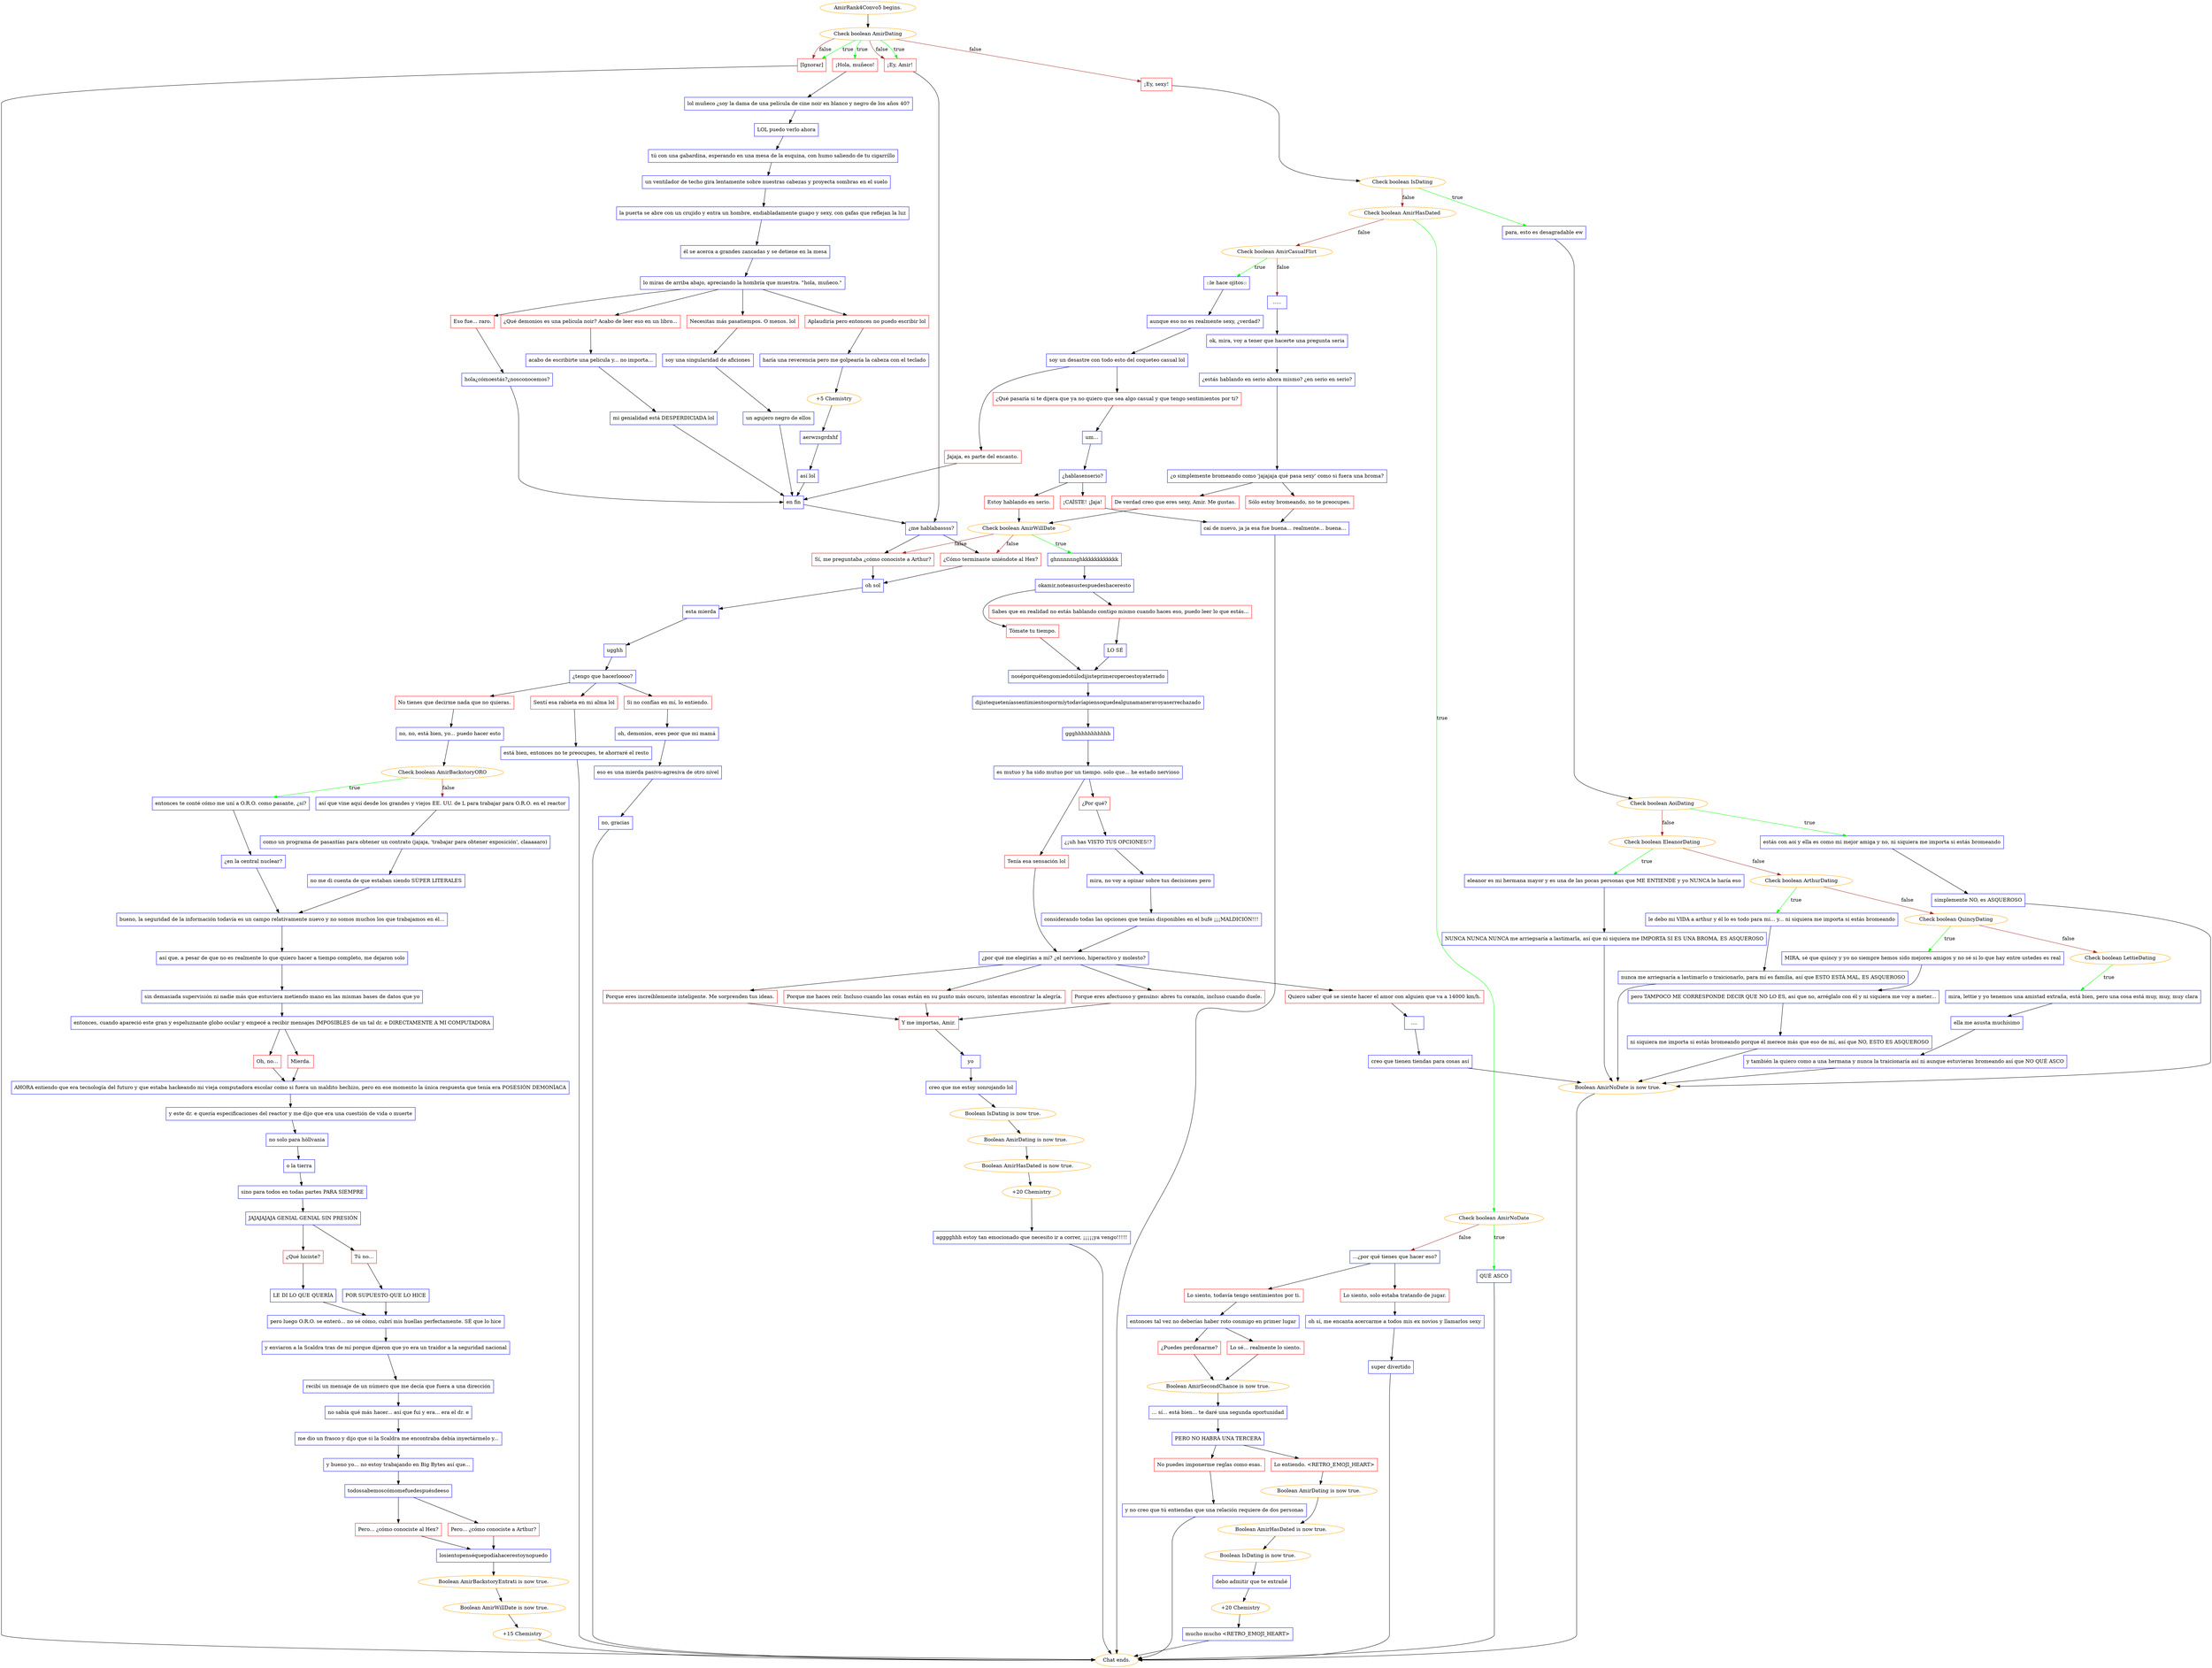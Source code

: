 digraph {
	"AmirRank4Convo5 begins." [color=orange];
		"AmirRank4Convo5 begins." -> j1041127430;
	j1041127430 [label="Check boolean AmirDating",color=orange];
		j1041127430 -> j1131040841 [label=true,color=green];
		j1041127430 -> j3234727096 [label=true,color=green];
		j1041127430 -> j984287941 [label=true,color=green];
		j1041127430 -> j2031318301 [label=false,color=brown];
		j1041127430 -> j3234727096 [label=false,color=brown];
		j1041127430 -> j984287941 [label=false,color=brown];
	j1131040841 [label="¡Hola, muñeco!",shape=box,color=red];
		j1131040841 -> j3628547378;
	j3234727096 [label="¡Ey, Amir!",shape=box,color=red];
		j3234727096 -> j1391805630;
	j984287941 [label="[Ignorar]",shape=box,color=red];
		j984287941 -> "Chat ends.";
	j2031318301 [label="¡Ey, sexy!",shape=box,color=red];
		j2031318301 -> j1285885712;
	j3628547378 [label="lol muñeco ¿soy la dama de una película de cine noir en blanco y negro de los años 40?",shape=box,color=blue];
		j3628547378 -> j2931422384;
	j1391805630 [label="¿me hablabassss?",shape=box,color=blue];
		j1391805630 -> j4208951630;
		j1391805630 -> j354440260;
	"Chat ends." [color=orange];
	j1285885712 [label="Check boolean IsDating",color=orange];
		j1285885712 -> j3687172637 [label=true,color=green];
		j1285885712 -> j1466932226 [label=false,color=brown];
	j2931422384 [label="LOL puedo verlo ahora",shape=box,color=blue];
		j2931422384 -> j2123879335;
	j4208951630 [label="¿Cómo terminaste uniéndote al Hex?",shape=box,color=red];
		j4208951630 -> j1633000825;
	j354440260 [label="Sí, me preguntaba ¿cómo conociste a Arthur?",shape=box,color=red];
		j354440260 -> j1633000825;
	j3687172637 [label="para, esto es desagradable ew",shape=box,color=blue];
		j3687172637 -> j2194901993;
	j1466932226 [label="Check boolean AmirHasDated",color=orange];
		j1466932226 -> j2389968274 [label=true,color=green];
		j1466932226 -> j4212409289 [label=false,color=brown];
	j2123879335 [label="tú con una gabardina, esperando en una mesa de la esquina, con humo saliendo de tu cigarrillo",shape=box,color=blue];
		j2123879335 -> j3048071851;
	j1633000825 [label="oh sol",shape=box,color=blue];
		j1633000825 -> j858534369;
	j2194901993 [label="Check boolean AoiDating",color=orange];
		j2194901993 -> j3426891724 [label=true,color=green];
		j2194901993 -> j270986833 [label=false,color=brown];
	j2389968274 [label="Check boolean AmirNoDate",color=orange];
		j2389968274 -> j2439321260 [label=true,color=green];
		j2389968274 -> j1743478797 [label=false,color=brown];
	j4212409289 [label="Check boolean AmirCasualFlirt",color=orange];
		j4212409289 -> j653054874 [label=true,color=green];
		j4212409289 -> j2117540706 [label=false,color=brown];
	j3048071851 [label="un ventilador de techo gira lentamente sobre nuestras cabezas y proyecta sombras en el suelo",shape=box,color=blue];
		j3048071851 -> j2707559494;
	j858534369 [label="esta mierda",shape=box,color=blue];
		j858534369 -> j1716121923;
	j3426891724 [label="estás con aoi y ella es como mi mejor amiga y no, ni siquiera me importa si estás bromeando",shape=box,color=blue];
		j3426891724 -> j2018524208;
	j270986833 [label="Check boolean EleanorDating",color=orange];
		j270986833 -> j2968778134 [label=true,color=green];
		j270986833 -> j248580380 [label=false,color=brown];
	j2439321260 [label="QUÉ ASCO",shape=box,color=blue];
		j2439321260 -> "Chat ends.";
	j1743478797 [label="...¿por qué tienes que hacer eso?",shape=box,color=blue];
		j1743478797 -> j259915069;
		j1743478797 -> j2137398634;
	j653054874 [label="::le hace ojitos::",shape=box,color=blue];
		j653054874 -> j1930973091;
	j2117540706 [label=".....",shape=box,color=blue];
		j2117540706 -> j1129626429;
	j2707559494 [label="la puerta se abre con un crujido y entra un hombre, endiabladamente guapo y sexy, con gafas que reflejan la luz",shape=box,color=blue];
		j2707559494 -> j1836239425;
	j1716121923 [label="ugghh",shape=box,color=blue];
		j1716121923 -> j4004111822;
	j2018524208 [label="simplemente NO, es ASQUEROSO",shape=box,color=blue];
		j2018524208 -> j2322051913;
	j2968778134 [label="eleanor es mi hermana mayor y es una de las pocas personas que ME ENTIENDE y yo NUNCA le haría eso",shape=box,color=blue];
		j2968778134 -> j3863721847;
	j248580380 [label="Check boolean ArthurDating",color=orange];
		j248580380 -> j2451840147 [label=true,color=green];
		j248580380 -> j2042435166 [label=false,color=brown];
	j259915069 [label="Lo siento, todavía tengo sentimientos por ti.",shape=box,color=red];
		j259915069 -> j1977618648;
	j2137398634 [label="Lo siento, solo estaba tratando de jugar.",shape=box,color=red];
		j2137398634 -> j2710535213;
	j1930973091 [label="aunque eso no es realmente sexy, ¿verdad?",shape=box,color=blue];
		j1930973091 -> j1320146319;
	j1129626429 [label="ok, mira, voy a tener que hacerte una pregunta seria",shape=box,color=blue];
		j1129626429 -> j385080987;
	j1836239425 [label="él se acerca a grandes zancadas y se detiene en la mesa",shape=box,color=blue];
		j1836239425 -> j2137497873;
	j4004111822 [label="¿tengo que hacerloooo?",shape=box,color=blue];
		j4004111822 -> j439546458;
		j4004111822 -> j4094634745;
		j4004111822 -> j2327994499;
	j2322051913 [label="Boolean AmirNoDate is now true.",color=orange];
		j2322051913 -> "Chat ends.";
	j3863721847 [label="NUNCA NUNCA NUNCA me arriegsaría a lastimarla, así que ni siquiera me IMPORTA SI ES UNA BROMA, ES ASQUEROSO",shape=box,color=blue];
		j3863721847 -> j2322051913;
	j2451840147 [label="le debo mi VIDA a arthur y él lo es todo para mí... y... ni siquiera me importa si estás bromeando",shape=box,color=blue];
		j2451840147 -> j641276932;
	j2042435166 [label="Check boolean QuincyDating",color=orange];
		j2042435166 -> j1596786767 [label=true,color=green];
		j2042435166 -> j1355762945 [label=false,color=brown];
	j1977618648 [label="entonces tal vez no deberías haber roto conmigo en primer lugar",shape=box,color=blue];
		j1977618648 -> j1878317003;
		j1977618648 -> j937085654;
	j2710535213 [label="oh sí, me encanta acercarme a todos mis ex novios y llamarlos sexy",shape=box,color=blue];
		j2710535213 -> j4200120004;
	j1320146319 [label="soy un desastre con todo esto del coqueteo casual lol",shape=box,color=blue];
		j1320146319 -> j1347249761;
		j1320146319 -> j1977552472;
	j385080987 [label="¿estás hablando en serio ahora mismo? ¿en serio en serio?",shape=box,color=blue];
		j385080987 -> j390886335;
	j2137497873 [label="lo miras de arriba abajo, apreciando la hombría que muestra. \"hola, muñeco.\"",shape=box,color=blue];
		j2137497873 -> j398587516;
		j2137497873 -> j2032688292;
		j2137497873 -> j2231610160;
		j2137497873 -> j1805699869;
	j439546458 [label="Si no confías en mí, lo entiendo.",shape=box,color=red];
		j439546458 -> j1261777993;
	j4094634745 [label="No tienes que decirme nada que no quieras.",shape=box,color=red];
		j4094634745 -> j2508721186;
	j2327994499 [label="Sentí esa rabieta en mi alma lol",shape=box,color=red];
		j2327994499 -> j342050158;
	j641276932 [label="nunca me arriegsaría a lastimarlo o traicionarlo, para mí es familia, así que ESTO ESTÁ MAL, ES ASQUEROSO",shape=box,color=blue];
		j641276932 -> j2322051913;
	j1596786767 [label="MIRA, sé que quincy y yo no siempre hemos sido mejores amigos y no sé si lo que hay entre ustedes es real",shape=box,color=blue];
		j1596786767 -> j41111425;
	j1355762945 [label="Check boolean LettieDating",color=orange];
		j1355762945 -> j2211693852 [label=true,color=green];
	j1878317003 [label="Lo sé... realmente lo siento.",shape=box,color=red];
		j1878317003 -> j3302549964;
	j937085654 [label="¿Puedes perdonarme?",shape=box,color=red];
		j937085654 -> j3302549964;
	j4200120004 [label="super divertido",shape=box,color=blue];
		j4200120004 -> "Chat ends.";
	j1347249761 [label="Jajaja, es parte del encanto.",shape=box,color=red];
		j1347249761 -> j1497854375;
	j1977552472 [label="¿Qué pasaría si te dijera que ya no quiero que sea algo casual y que tengo sentimientos por ti?",shape=box,color=red];
		j1977552472 -> j3806838162;
	j390886335 [label="¿o simplemente bromeando como 'jajajaja qué pasa sexy' como si fuera una broma?",shape=box,color=blue];
		j390886335 -> j2276300986;
		j390886335 -> j3194988752;
	j398587516 [label="¿Qué demonios es una película noir? Acabo de leer eso en un libro...",shape=box,color=red];
		j398587516 -> j2377739389;
	j2032688292 [label="Necesitas más pasatiempos. O menos. lol",shape=box,color=red];
		j2032688292 -> j4080201597;
	j2231610160 [label="Aplaudiría pero entonces no puedo escribir lol",shape=box,color=red];
		j2231610160 -> j2208617395;
	j1805699869 [label="Eso fue... raro.",shape=box,color=red];
		j1805699869 -> j3446502948;
	j1261777993 [label="oh, demonios, eres peor que mi mamá",shape=box,color=blue];
		j1261777993 -> j1177934048;
	j2508721186 [label="no, no, está bien, yo... puedo hacer esto",shape=box,color=blue];
		j2508721186 -> j3897178294;
	j342050158 [label="está bien, entonces no te preocupes, te ahorraré el resto",shape=box,color=blue];
		j342050158 -> "Chat ends.";
	j41111425 [label="pero TAMPOCO ME CORRESPONDE DECIR QUE NO LO ES, así que no, arréglalo con él y ni siquiera me voy a meter...",shape=box,color=blue];
		j41111425 -> j3199976886;
	j2211693852 [label="mira, lettie y yo tenemos una amistad extraña, está bien, pero una cosa está muy, muy, muy clara",shape=box,color=blue];
		j2211693852 -> j4177125817;
	j3302549964 [label="Boolean AmirSecondChance is now true.",color=orange];
		j3302549964 -> j1158783880;
	j1497854375 [label="en fin",shape=box,color=blue];
		j1497854375 -> j1391805630;
	j3806838162 [label="um...",shape=box,color=blue];
		j3806838162 -> j2291957169;
	j2276300986 [label="De verdad creo que eres sexy, Amir. Me gustas.",shape=box,color=red];
		j2276300986 -> j1750762052;
	j3194988752 [label="Sólo estoy bromeando, no te preocupes.",shape=box,color=red];
		j3194988752 -> j3542892686;
	j2377739389 [label="acabo de escribirte una película y... no importa...",shape=box,color=blue];
		j2377739389 -> j3452703218;
	j4080201597 [label="soy una singularidad de aficiones",shape=box,color=blue];
		j4080201597 -> j1805658972;
	j2208617395 [label="haría una reverencia pero me golpearía la cabeza con el teclado",shape=box,color=blue];
		j2208617395 -> j2356078931;
	j3446502948 [label="hola¿cómoestás?¿nosconocemos?",shape=box,color=blue];
		j3446502948 -> j1497854375;
	j1177934048 [label="eso es una mierda pasivo-agresiva de otro nivel",shape=box,color=blue];
		j1177934048 -> j547684258;
	j3897178294 [label="Check boolean AmirBackstoryORO",color=orange];
		j3897178294 -> j871308998 [label=true,color=green];
		j3897178294 -> j1416830630 [label=false,color=brown];
	j3199976886 [label="ni siquiera me importa si estás bromeando porque él merece más que eso de mí, así que NO, ESTO ES ASQUEROSO",shape=box,color=blue];
		j3199976886 -> j2322051913;
	j4177125817 [label="ella me asusta muchísimo",shape=box,color=blue];
		j4177125817 -> j3044568378;
	j1158783880 [label="... sí... está bien... te daré una segunda oportunidad",shape=box,color=blue];
		j1158783880 -> j3408958237;
	j2291957169 [label="¿hablasenserio?",shape=box,color=blue];
		j2291957169 -> j3569080806;
		j2291957169 -> j387833261;
	j1750762052 [label="Check boolean AmirWillDate",color=orange];
		j1750762052 -> j540254802 [label=true,color=green];
		j1750762052 -> j4208951630 [label=false,color=brown];
		j1750762052 -> j354440260 [label=false,color=brown];
	j3542892686 [label="caí de nuevo, ja ja esa fue buena... realmente... buena...",shape=box,color=blue];
		j3542892686 -> "Chat ends.";
	j3452703218 [label="mi genialidad está DESPERDICIADA lol",shape=box,color=blue];
		j3452703218 -> j1497854375;
	j1805658972 [label="un agujero negro de ellos",shape=box,color=blue];
		j1805658972 -> j1497854375;
	j2356078931 [label="+5 Chemistry",color=orange];
		j2356078931 -> j3352370466;
	j547684258 [label="no, gracias",shape=box,color=blue];
		j547684258 -> "Chat ends.";
	j871308998 [label="entonces te conté cómo me uní a O.R.O. como pasante, ¿sí?",shape=box,color=blue];
		j871308998 -> j1839583346;
	j1416830630 [label="así que vine aquí desde los grandes y viejos EE. UU. de L para trabajar para O.R.O. en el reactor",shape=box,color=blue];
		j1416830630 -> j3134861373;
	j3044568378 [label="y también la quiero como a una hermana y nunca la traicionaría así ni aunque estuvieras bromeando así que NO QUÉ ASCO",shape=box,color=blue];
		j3044568378 -> j2322051913;
	j3408958237 [label="PERO NO HABRÁ UNA TERCERA",shape=box,color=blue];
		j3408958237 -> j3057131015;
		j3408958237 -> j661127803;
	j3569080806 [label="Estoy hablando en serio.",shape=box,color=red];
		j3569080806 -> j1750762052;
	j387833261 [label="¡CAÍSTE! ¡Jaja!",shape=box,color=red];
		j387833261 -> j3542892686;
	j540254802 [label="ghnnnnnnghkkkkkkkkkkkk",shape=box,color=blue];
		j540254802 -> j716821870;
	j3352370466 [label="aerwzsgrdxhf",shape=box,color=blue];
		j3352370466 -> j3905988754;
	j1839583346 [label="¿en la central nuclear?",shape=box,color=blue];
		j1839583346 -> j4214492020;
	j3134861373 [label="como un programa de pasantías para obtener un contrato (jajaja, 'trabajar para obtener exposición', claaaaaro)",shape=box,color=blue];
		j3134861373 -> j2822371731;
	j3057131015 [label="Lo entiendo. <RETRO_EMOJI_HEART>",shape=box,color=red];
		j3057131015 -> j539099863;
	j661127803 [label="No puedes imponerme reglas como esas.",shape=box,color=red];
		j661127803 -> j2783330355;
	j716821870 [label="okamir,noteasustespuedeshaceresto",shape=box,color=blue];
		j716821870 -> j608391070;
		j716821870 -> j3302438992;
	j3905988754 [label="así lol",shape=box,color=blue];
		j3905988754 -> j1497854375;
	j4214492020 [label="bueno, la seguridad de la información todavía es un campo relativamente nuevo y no somos muchos los que trabajamos en él...",shape=box,color=blue];
		j4214492020 -> j3893933667;
	j2822371731 [label="no me di cuenta de que estaban siendo SÚPER LITERALES",shape=box,color=blue];
		j2822371731 -> j4214492020;
	j539099863 [label="Boolean AmirDating is now true.",color=orange];
		j539099863 -> j2002569398;
	j2783330355 [label="y no creo que tú entiendas que una relación requiere de dos personas",shape=box,color=blue];
		j2783330355 -> "Chat ends.";
	j608391070 [label="Tómate tu tiempo.",shape=box,color=red];
		j608391070 -> j3741247221;
	j3302438992 [label="Sabes que en realidad no estás hablando contigo mismo cuando haces eso, puedo leer lo que estás...",shape=box,color=red];
		j3302438992 -> j923051032;
	j3893933667 [label="así que, a pesar de que no es realmente lo que quiero hacer a tiempo completo, me dejaron solo",shape=box,color=blue];
		j3893933667 -> j3125169500;
	j2002569398 [label="Boolean AmirHasDated is now true.",color=orange];
		j2002569398 -> j1581800841;
	j3741247221 [label="noséporquétengomiedotúlodijisteprimeroperoestoyaterrado",shape=box,color=blue];
		j3741247221 -> j276259659;
	j923051032 [label="LO SÉ",shape=box,color=blue];
		j923051032 -> j3741247221;
	j3125169500 [label="sin demasiada supervisión ni nadie más que estuviera metiendo mano en las mismas bases de datos que yo",shape=box,color=blue];
		j3125169500 -> j1479200703;
	j1581800841 [label="Boolean IsDating is now true.",color=orange];
		j1581800841 -> j307972044;
	j276259659 [label="dijistequeteníassentimientospormíytodavíapiensoquedealgunamaneravoyaserrechazado",shape=box,color=blue];
		j276259659 -> j3454182165;
	j1479200703 [label="entonces, cuando apareció este gran y espeluznante globo ocular y empecé a recibir mensajes IMPOSIBLES de un tal dr. e DIRECTAMENTE A MI COMPUTADORA",shape=box,color=blue];
		j1479200703 -> j249956411;
		j1479200703 -> j298830768;
	j307972044 [label="debo admitir que te extrañé",shape=box,color=blue];
		j307972044 -> j3292971522;
	j3454182165 [label="ggghhhhhhhhhhh",shape=box,color=blue];
		j3454182165 -> j3649222436;
	j249956411 [label="Oh, no...",shape=box,color=red];
		j249956411 -> j914381484;
	j298830768 [label="Mierda.",shape=box,color=red];
		j298830768 -> j914381484;
	j3292971522 [label="+20 Chemistry",color=orange];
		j3292971522 -> j3466642339;
	j3649222436 [label="es mutuo y ha sido mutuo por un tiempo. solo que... he estado nervioso",shape=box,color=blue];
		j3649222436 -> j895009678;
		j3649222436 -> j438462147;
	j914381484 [label="AHORA entiendo que era tecnología del futuro y que estaba hackeando mi vieja computadora escolar como si fuera un maldito hechizo, pero en ese momento la única respuesta que tenía era POSESIÓN DEMONÍACA",shape=box,color=blue];
		j914381484 -> j553232817;
	j3466642339 [label="mucho mucho <RETRO_EMOJI_HEART>",shape=box,color=blue];
		j3466642339 -> "Chat ends.";
	j895009678 [label="Tenía esa sensación lol",shape=box,color=red];
		j895009678 -> j3111764778;
	j438462147 [label="¿Por qué?",shape=box,color=red];
		j438462147 -> j1294085640;
	j553232817 [label="y este dr. e quería especificaciones del reactor y me dijo que era una cuestión de vida o muerte",shape=box,color=blue];
		j553232817 -> j766567089;
	j3111764778 [label="¿por qué me elegirías a mí? ¿el nervioso, hiperactivo y molesto?",shape=box,color=blue];
		j3111764778 -> j1747962441;
		j3111764778 -> j116947515;
		j3111764778 -> j3413457834;
		j3111764778 -> j2232481394;
	j1294085640 [label="¿¡uh has VISTO TUS OPCIONES!?",shape=box,color=blue];
		j1294085640 -> j1039516967;
	j766567089 [label="no solo para höllvania",shape=box,color=blue];
		j766567089 -> j1926782694;
	j1747962441 [label="Porque eres increíblemente inteligente. Me sorprenden tus ideas.",shape=box,color=red];
		j1747962441 -> j3479799396;
	j116947515 [label="Porque eres afectuoso y genuino: abres tu corazón, incluso cuando duele.",shape=box,color=red];
		j116947515 -> j3479799396;
	j3413457834 [label="Porque me haces reír. Incluso cuando las cosas están en su punto más oscuro, intentas encontrar la alegría.",shape=box,color=red];
		j3413457834 -> j3479799396;
	j2232481394 [label="Quiero saber qué se siente hacer el amor con alguien que va a 14000 km/h.",shape=box,color=red];
		j2232481394 -> j3687680750;
	j1039516967 [label="mira, no voy a opinar sobre tus decisiones pero",shape=box,color=blue];
		j1039516967 -> j2571054092;
	j1926782694 [label="o la tierra",shape=box,color=blue];
		j1926782694 -> j1424906848;
	j3479799396 [label="Y me importas, Amir.",shape=box,color=red];
		j3479799396 -> j909244642;
	j3687680750 [label="....",shape=box,color=blue];
		j3687680750 -> j3134722689;
	j2571054092 [label="considerando todas las opciones que tenías disponibles en el bufé ¡¡¡MALDICIÓN!!!",shape=box,color=blue];
		j2571054092 -> j3111764778;
	j1424906848 [label="sino para todos en todas partes PARA SIEMPRE",shape=box,color=blue];
		j1424906848 -> j1754745837;
	j909244642 [label="yo",shape=box,color=blue];
		j909244642 -> j1505479920;
	j3134722689 [label="creo que tienen tiendas para cosas así",shape=box,color=blue];
		j3134722689 -> j2322051913;
	j1754745837 [label="JAJAJAJAJA GENIAL GENIAL SIN PRESIÓN",shape=box,color=blue];
		j1754745837 -> j3910860221;
		j1754745837 -> j316717275;
	j1505479920 [label="creo que me estoy sonrojando lol",shape=box,color=blue];
		j1505479920 -> j1834750432;
	j3910860221 [label="¿Qué hiciste?",shape=box,color=red];
		j3910860221 -> j2526588549;
	j316717275 [label="Tú no...",shape=box,color=red];
		j316717275 -> j3396189724;
	j1834750432 [label="Boolean IsDating is now true.",color=orange];
		j1834750432 -> j3238577280;
	j2526588549 [label="LE DI LO QUE QUERÍA",shape=box,color=blue];
		j2526588549 -> j81159788;
	j3396189724 [label="POR SUPUESTO QUE LO HICE",shape=box,color=blue];
		j3396189724 -> j81159788;
	j3238577280 [label="Boolean AmirDating is now true.",color=orange];
		j3238577280 -> j2407077362;
	j81159788 [label="pero luego O.R.O. se enteró... no sé cómo, cubrí mis huellas perfectamente. SÉ que lo hice",shape=box,color=blue];
		j81159788 -> j1499674150;
	j2407077362 [label="Boolean AmirHasDated is now true.",color=orange];
		j2407077362 -> j1680394246;
	j1499674150 [label="y enviaron a la Scaldra tras de mí porque dijeron que yo era un traidor a la seguridad nacional",shape=box,color=blue];
		j1499674150 -> j2021320042;
	j1680394246 [label="+20 Chemistry",color=orange];
		j1680394246 -> j3433508453;
	j2021320042 [label="recibí un mensaje de un número que me decía que fuera a una dirección",shape=box,color=blue];
		j2021320042 -> j2157020737;
	j3433508453 [label="agggghhh estoy tan emocionado que necesito ir a correr, ¡¡¡¡¡ya vengo!!!!!",shape=box,color=blue];
		j3433508453 -> "Chat ends.";
	j2157020737 [label="no sabía qué más hacer... así que fui y era... era el dr. e",shape=box,color=blue];
		j2157020737 -> j1622229359;
	j1622229359 [label="me dio un frasco y dijo que si la Scaldra me encontraba debía inyectármelo y...",shape=box,color=blue];
		j1622229359 -> j4083796628;
	j4083796628 [label="y bueno yo... no estoy trabajando en Big Bytes así que...",shape=box,color=blue];
		j4083796628 -> j1956852073;
	j1956852073 [label="todossabemoscómomefuedespuésdeeso",shape=box,color=blue];
		j1956852073 -> j1663938200;
		j1956852073 -> j3317142608;
	j1663938200 [label="Pero... ¿cómo conociste al Hex?",shape=box,color=red];
		j1663938200 -> j374816864;
	j3317142608 [label="Pero... ¿cómo conociste a Arthur?",shape=box,color=red];
		j3317142608 -> j374816864;
	j374816864 [label="losientopenséquepodíahacerestoynopuedo",shape=box,color=blue];
		j374816864 -> j3037851875;
	j3037851875 [label="Boolean AmirBackstoryEntrati is now true.",color=orange];
		j3037851875 -> j3754834029;
	j3754834029 [label="Boolean AmirWillDate is now true.",color=orange];
		j3754834029 -> j4072819434;
	j4072819434 [label="+15 Chemistry",color=orange];
		j4072819434 -> "Chat ends.";
}